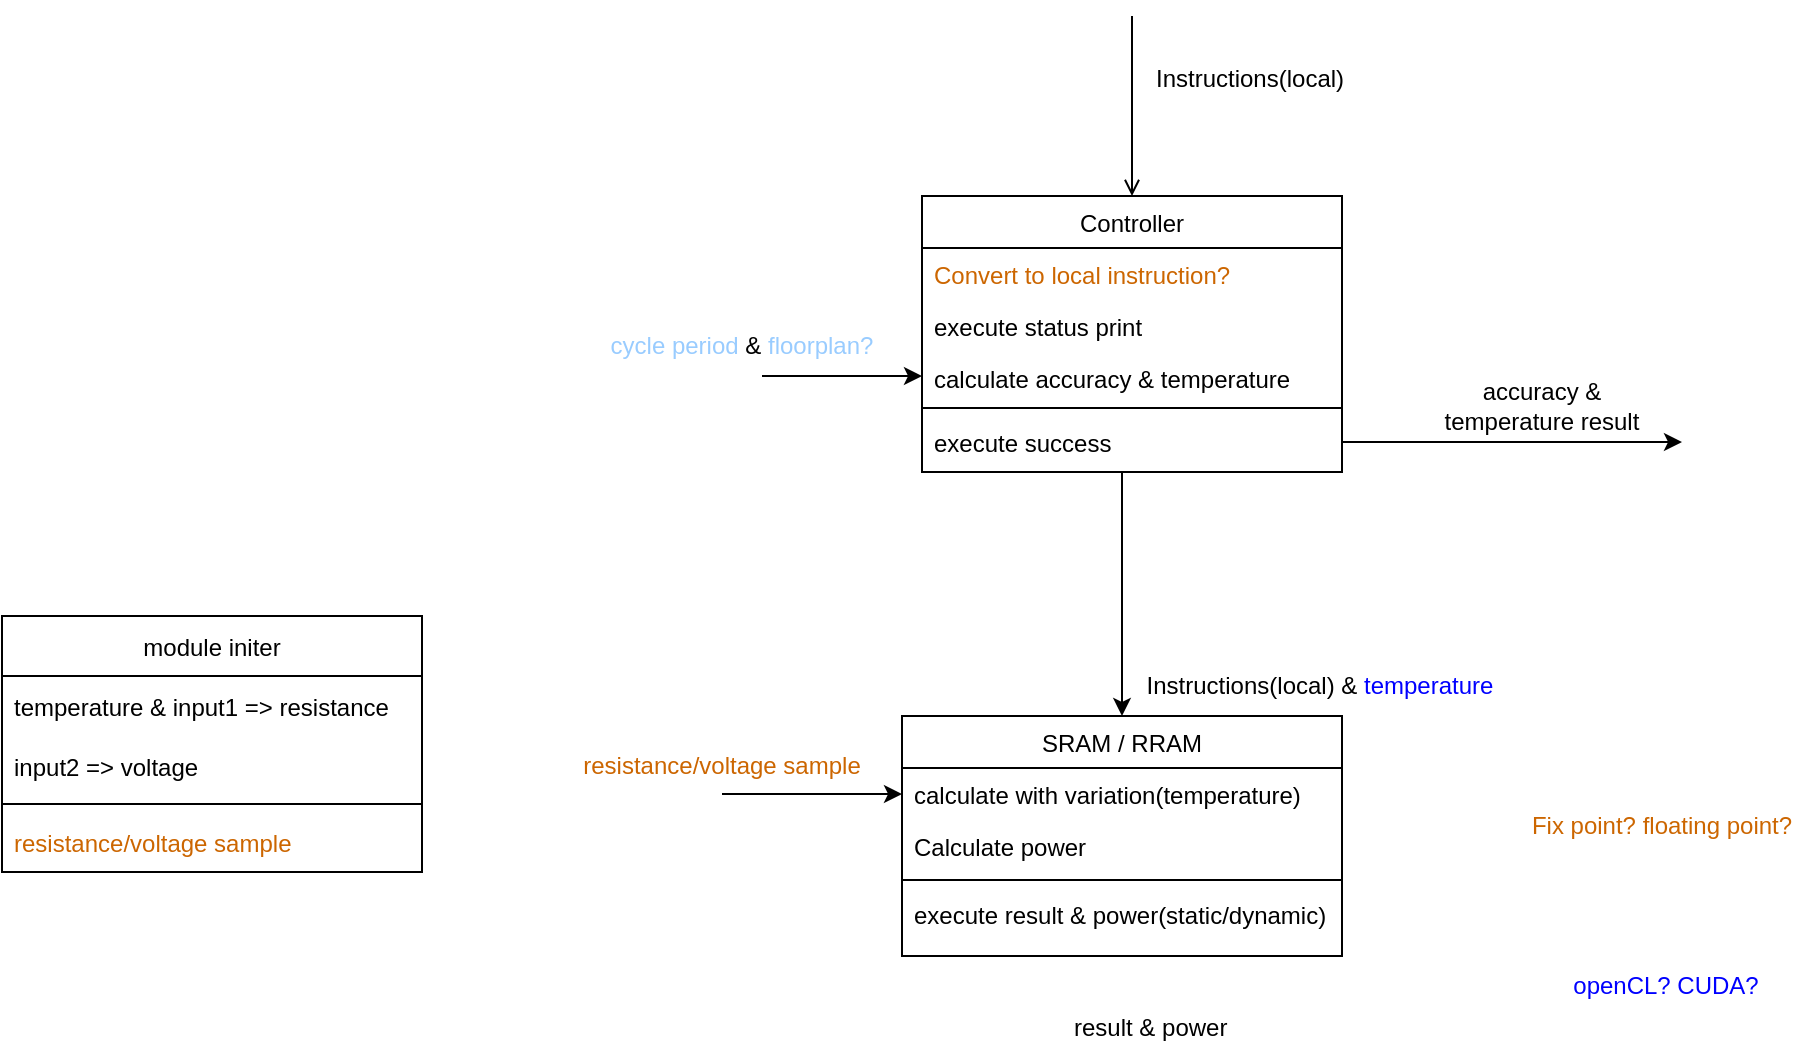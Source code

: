 <mxfile version="17.4.2" type="device"><diagram id="C5RBs43oDa-KdzZeNtuy" name="Page-1"><mxGraphModel dx="2249" dy="977" grid="1" gridSize="10" guides="1" tooltips="1" connect="1" arrows="1" fold="1" page="1" pageScale="1" pageWidth="827" pageHeight="1169" math="0" shadow="0"><root><mxCell id="WIyWlLk6GJQsqaUBKTNV-0"/><mxCell id="WIyWlLk6GJQsqaUBKTNV-1" parent="WIyWlLk6GJQsqaUBKTNV-0"/><mxCell id="GcTkGtegtb-iA5FI9Ytp-4" style="edgeStyle=orthogonalEdgeStyle;rounded=0;orthogonalLoop=1;jettySize=auto;html=1;entryX=0.5;entryY=0;entryDx=0;entryDy=0;fontColor=#000000;endArrow=classic;endFill=1;startArrow=none;startFill=0;" parent="WIyWlLk6GJQsqaUBKTNV-1" source="zkfFHV4jXpPFQw0GAbJ--0" target="zkfFHV4jXpPFQw0GAbJ--6" edge="1"><mxGeometry relative="1" as="geometry"><Array as="points"><mxPoint x="320" y="290"/><mxPoint x="320" y="290"/></Array></mxGeometry></mxCell><mxCell id="zkfFHV4jXpPFQw0GAbJ--0" value="Controller" style="swimlane;fontStyle=0;align=center;verticalAlign=top;childLayout=stackLayout;horizontal=1;startSize=26;horizontalStack=0;resizeParent=1;resizeLast=0;collapsible=1;marginBottom=0;rounded=0;shadow=0;strokeWidth=1;" parent="WIyWlLk6GJQsqaUBKTNV-1" vertex="1"><mxGeometry x="220" y="120" width="210" height="138" as="geometry"><mxRectangle x="230" y="140" width="160" height="26" as="alternateBounds"/></mxGeometry></mxCell><mxCell id="zkfFHV4jXpPFQw0GAbJ--1" value="Convert to local instruction?" style="text;align=left;verticalAlign=top;spacingLeft=4;spacingRight=4;overflow=hidden;rotatable=0;points=[[0,0.5],[1,0.5]];portConstraint=eastwest;fontColor=#CC6600;" parent="zkfFHV4jXpPFQw0GAbJ--0" vertex="1"><mxGeometry y="26" width="210" height="26" as="geometry"/></mxCell><mxCell id="zkfFHV4jXpPFQw0GAbJ--2" value="execute status print" style="text;align=left;verticalAlign=top;spacingLeft=4;spacingRight=4;overflow=hidden;rotatable=0;points=[[0,0.5],[1,0.5]];portConstraint=eastwest;rounded=0;shadow=0;html=0;" parent="zkfFHV4jXpPFQw0GAbJ--0" vertex="1"><mxGeometry y="52" width="210" height="26" as="geometry"/></mxCell><mxCell id="zkfFHV4jXpPFQw0GAbJ--3" value="calculate accuracy &amp; temperature" style="text;align=left;verticalAlign=top;spacingLeft=4;spacingRight=4;overflow=hidden;rotatable=0;points=[[0,0.5],[1,0.5]];portConstraint=eastwest;rounded=0;shadow=0;html=0;" parent="zkfFHV4jXpPFQw0GAbJ--0" vertex="1"><mxGeometry y="78" width="210" height="24" as="geometry"/></mxCell><mxCell id="zkfFHV4jXpPFQw0GAbJ--4" value="" style="line;html=1;strokeWidth=1;align=left;verticalAlign=middle;spacingTop=-1;spacingLeft=3;spacingRight=3;rotatable=0;labelPosition=right;points=[];portConstraint=eastwest;" parent="zkfFHV4jXpPFQw0GAbJ--0" vertex="1"><mxGeometry y="102" width="210" height="8" as="geometry"/></mxCell><mxCell id="zkfFHV4jXpPFQw0GAbJ--5" value="execute success" style="text;align=left;verticalAlign=top;spacingLeft=4;spacingRight=4;overflow=hidden;rotatable=0;points=[[0,0.5],[1,0.5]];portConstraint=eastwest;" parent="zkfFHV4jXpPFQw0GAbJ--0" vertex="1"><mxGeometry y="110" width="210" height="26" as="geometry"/></mxCell><mxCell id="zkfFHV4jXpPFQw0GAbJ--6" value="SRAM / RRAM" style="swimlane;fontStyle=0;align=center;verticalAlign=top;childLayout=stackLayout;horizontal=1;startSize=26;horizontalStack=0;resizeParent=1;resizeLast=0;collapsible=1;marginBottom=0;rounded=0;shadow=0;strokeWidth=1;" parent="WIyWlLk6GJQsqaUBKTNV-1" vertex="1"><mxGeometry x="210" y="380" width="220" height="120" as="geometry"><mxRectangle x="130" y="380" width="160" height="26" as="alternateBounds"/></mxGeometry></mxCell><mxCell id="zkfFHV4jXpPFQw0GAbJ--7" value="calculate with variation(temperature)" style="text;align=left;verticalAlign=top;spacingLeft=4;spacingRight=4;overflow=hidden;rotatable=0;points=[[0,0.5],[1,0.5]];portConstraint=eastwest;" parent="zkfFHV4jXpPFQw0GAbJ--6" vertex="1"><mxGeometry y="26" width="220" height="26" as="geometry"/></mxCell><mxCell id="zkfFHV4jXpPFQw0GAbJ--8" value="Calculate power" style="text;align=left;verticalAlign=top;spacingLeft=4;spacingRight=4;overflow=hidden;rotatable=0;points=[[0,0.5],[1,0.5]];portConstraint=eastwest;rounded=0;shadow=0;html=0;" parent="zkfFHV4jXpPFQw0GAbJ--6" vertex="1"><mxGeometry y="52" width="220" height="26" as="geometry"/></mxCell><mxCell id="zkfFHV4jXpPFQw0GAbJ--9" value="" style="line;html=1;strokeWidth=1;align=left;verticalAlign=middle;spacingTop=-1;spacingLeft=3;spacingRight=3;rotatable=0;labelPosition=right;points=[];portConstraint=eastwest;" parent="zkfFHV4jXpPFQw0GAbJ--6" vertex="1"><mxGeometry y="78" width="220" height="8" as="geometry"/></mxCell><mxCell id="zkfFHV4jXpPFQw0GAbJ--10" value="execute result &amp; power(static/dynamic)" style="text;align=left;verticalAlign=top;spacingLeft=4;spacingRight=4;overflow=hidden;rotatable=0;points=[[0,0.5],[1,0.5]];portConstraint=eastwest;fontStyle=0" parent="zkfFHV4jXpPFQw0GAbJ--6" vertex="1"><mxGeometry y="86" width="220" height="26" as="geometry"/></mxCell><mxCell id="GcTkGtegtb-iA5FI9Ytp-0" value="" style="endArrow=open;shadow=0;strokeWidth=1;rounded=0;endFill=1;edgeStyle=elbowEdgeStyle;elbow=vertical;entryX=0.5;entryY=0;entryDx=0;entryDy=0;" parent="WIyWlLk6GJQsqaUBKTNV-1" target="zkfFHV4jXpPFQw0GAbJ--0" edge="1"><mxGeometry x="0.5" y="41" relative="1" as="geometry"><mxPoint x="325" y="30" as="sourcePoint"/><mxPoint x="378" y="10" as="targetPoint"/><mxPoint x="-40" y="32" as="offset"/><Array as="points"><mxPoint x="330" y="50"/><mxPoint x="300" y="70"/></Array></mxGeometry></mxCell><mxCell id="GcTkGtegtb-iA5FI9Ytp-1" value="Instructions(local)" style="resizable=0;align=left;verticalAlign=bottom;labelBackgroundColor=none;fontSize=12;fontColor=#000000;" parent="GcTkGtegtb-iA5FI9Ytp-0" connectable="0" vertex="1"><mxGeometry x="-1" relative="1" as="geometry"><mxPoint x="10" y="40" as="offset"/></mxGeometry></mxCell><mxCell id="GcTkGtegtb-iA5FI9Ytp-5" value="result &amp; power" style="text;strokeColor=none;fillColor=none;align=left;verticalAlign=middle;spacingLeft=4;spacingRight=4;overflow=hidden;points=[[0,0.5],[1,0.5]];portConstraint=eastwest;rotatable=0;fontColor=#000000;" parent="WIyWlLk6GJQsqaUBKTNV-1" vertex="1"><mxGeometry x="290" y="520" width="90" height="30" as="geometry"/></mxCell><mxCell id="GcTkGtegtb-iA5FI9Ytp-6" value="Instructions(local) &amp;amp; &lt;font color=&quot;#0000ff&quot;&gt;temperature&lt;/font&gt;" style="text;html=1;strokeColor=none;fillColor=none;align=center;verticalAlign=middle;whiteSpace=wrap;rounded=0;fontColor=#000000;" parent="WIyWlLk6GJQsqaUBKTNV-1" vertex="1"><mxGeometry x="324" y="350" width="190" height="30" as="geometry"/></mxCell><mxCell id="GcTkGtegtb-iA5FI9Ytp-7" value="" style="endArrow=classic;html=1;rounded=0;fontColor=#0000FF;exitX=1;exitY=0.5;exitDx=0;exitDy=0;" parent="WIyWlLk6GJQsqaUBKTNV-1" source="zkfFHV4jXpPFQw0GAbJ--5" edge="1"><mxGeometry width="50" height="50" relative="1" as="geometry"><mxPoint x="430" y="260" as="sourcePoint"/><mxPoint x="600" y="243" as="targetPoint"/></mxGeometry></mxCell><mxCell id="GcTkGtegtb-iA5FI9Ytp-8" value="accuracy &amp;amp; temperature result" style="text;html=1;strokeColor=none;fillColor=none;align=center;verticalAlign=middle;whiteSpace=wrap;rounded=0;fontColor=#000000;" parent="WIyWlLk6GJQsqaUBKTNV-1" vertex="1"><mxGeometry x="470" y="210" width="120" height="30" as="geometry"/></mxCell><mxCell id="GcTkGtegtb-iA5FI9Ytp-10" value="" style="endArrow=classic;html=1;rounded=0;fontColor=#000000;entryX=0;entryY=0.5;entryDx=0;entryDy=0;" parent="WIyWlLk6GJQsqaUBKTNV-1" target="zkfFHV4jXpPFQw0GAbJ--3" edge="1"><mxGeometry width="50" height="50" relative="1" as="geometry"><mxPoint x="140" y="210" as="sourcePoint"/><mxPoint x="210" y="208" as="targetPoint"/></mxGeometry></mxCell><mxCell id="GcTkGtegtb-iA5FI9Ytp-11" value="&lt;font color=&quot;#99ccff&quot;&gt;cycle period &lt;/font&gt;&amp;amp; &lt;font color=&quot;#99ccff&quot;&gt;floorplan?&lt;/font&gt;" style="text;html=1;strokeColor=none;fillColor=none;align=center;verticalAlign=middle;whiteSpace=wrap;rounded=0;fontColor=#000000;" parent="WIyWlLk6GJQsqaUBKTNV-1" vertex="1"><mxGeometry x="50" y="180" width="160" height="30" as="geometry"/></mxCell><mxCell id="GcTkGtegtb-iA5FI9Ytp-13" value="Fix point? floating point?" style="text;html=1;strokeColor=none;fillColor=none;align=center;verticalAlign=middle;whiteSpace=wrap;rounded=0;fontColor=#CC6600;" parent="WIyWlLk6GJQsqaUBKTNV-1" vertex="1"><mxGeometry x="520" y="420" width="140" height="30" as="geometry"/></mxCell><mxCell id="GcTkGtegtb-iA5FI9Ytp-14" value="openCL? CUDA?" style="text;html=1;strokeColor=none;fillColor=none;align=center;verticalAlign=middle;whiteSpace=wrap;rounded=0;fontColor=#0000FF;" parent="WIyWlLk6GJQsqaUBKTNV-1" vertex="1"><mxGeometry x="524" y="500" width="136" height="30" as="geometry"/></mxCell><mxCell id="GcTkGtegtb-iA5FI9Ytp-16" style="edgeStyle=orthogonalEdgeStyle;rounded=0;orthogonalLoop=1;jettySize=auto;html=1;fontColor=#0000FF;startArrow=classic;startFill=1;endArrow=none;endFill=0;" parent="WIyWlLk6GJQsqaUBKTNV-1" source="zkfFHV4jXpPFQw0GAbJ--7" edge="1"><mxGeometry relative="1" as="geometry"><mxPoint x="120" y="419" as="targetPoint"/></mxGeometry></mxCell><mxCell id="GcTkGtegtb-iA5FI9Ytp-17" value="&lt;font color=&quot;#cc6600&quot;&gt;resistance/voltage sample&lt;/font&gt;" style="text;html=1;strokeColor=none;fillColor=none;align=center;verticalAlign=middle;whiteSpace=wrap;rounded=0;fontColor=#0000FF;" parent="WIyWlLk6GJQsqaUBKTNV-1" vertex="1"><mxGeometry x="40" y="390" width="160" height="30" as="geometry"/></mxCell><mxCell id="GcTkGtegtb-iA5FI9Ytp-18" value="module initer" style="swimlane;fontStyle=0;childLayout=stackLayout;horizontal=1;startSize=30;horizontalStack=0;resizeParent=1;resizeParentMax=0;resizeLast=0;collapsible=1;marginBottom=0;fontColor=#000000;" parent="WIyWlLk6GJQsqaUBKTNV-1" vertex="1"><mxGeometry x="-240" y="330" width="210" height="128" as="geometry"/></mxCell><mxCell id="GcTkGtegtb-iA5FI9Ytp-19" value="temperature &amp; input1 =&gt; resistance" style="text;strokeColor=none;fillColor=none;align=left;verticalAlign=middle;spacingLeft=4;spacingRight=4;overflow=hidden;points=[[0,0.5],[1,0.5]];portConstraint=eastwest;rotatable=0;fontColor=#000000;" parent="GcTkGtegtb-iA5FI9Ytp-18" vertex="1"><mxGeometry y="30" width="210" height="30" as="geometry"/></mxCell><mxCell id="GcTkGtegtb-iA5FI9Ytp-25" value="input2 =&gt; voltage" style="text;strokeColor=none;fillColor=none;align=left;verticalAlign=middle;spacingLeft=4;spacingRight=4;overflow=hidden;points=[[0,0.5],[1,0.5]];portConstraint=eastwest;rotatable=0;fontColor=#000000;" parent="GcTkGtegtb-iA5FI9Ytp-18" vertex="1"><mxGeometry y="60" width="210" height="30" as="geometry"/></mxCell><mxCell id="GcTkGtegtb-iA5FI9Ytp-24" value="" style="line;html=1;strokeWidth=1;align=left;verticalAlign=middle;spacingTop=-1;spacingLeft=3;spacingRight=3;rotatable=0;labelPosition=right;points=[];portConstraint=eastwest;" parent="GcTkGtegtb-iA5FI9Ytp-18" vertex="1"><mxGeometry y="90" width="210" height="8" as="geometry"/></mxCell><mxCell id="GcTkGtegtb-iA5FI9Ytp-21" value="resistance/voltage sample" style="text;strokeColor=none;fillColor=none;align=left;verticalAlign=middle;spacingLeft=4;spacingRight=4;overflow=hidden;points=[[0,0.5],[1,0.5]];portConstraint=eastwest;rotatable=0;fontColor=#CC6600;" parent="GcTkGtegtb-iA5FI9Ytp-18" vertex="1"><mxGeometry y="98" width="210" height="30" as="geometry"/></mxCell></root></mxGraphModel></diagram></mxfile>
